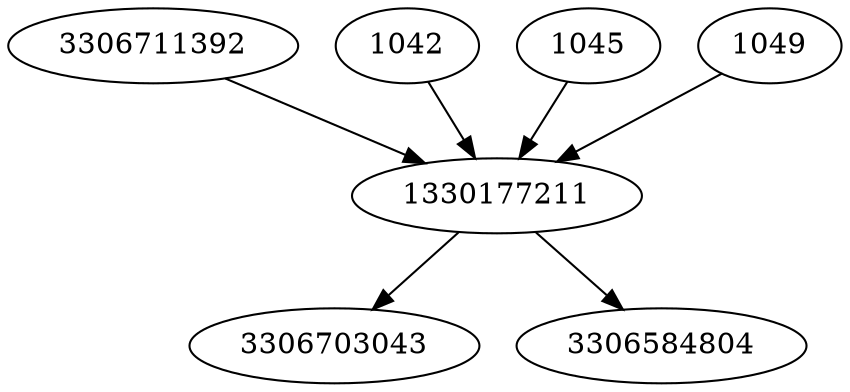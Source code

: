 strict digraph  {
3306711392;
3306703043;
3306584804;
1042;
1045;
1049;
1330177211;
3306711392 -> 1330177211;
1042 -> 1330177211;
1045 -> 1330177211;
1049 -> 1330177211;
1330177211 -> 3306703043;
1330177211 -> 3306584804;
}
